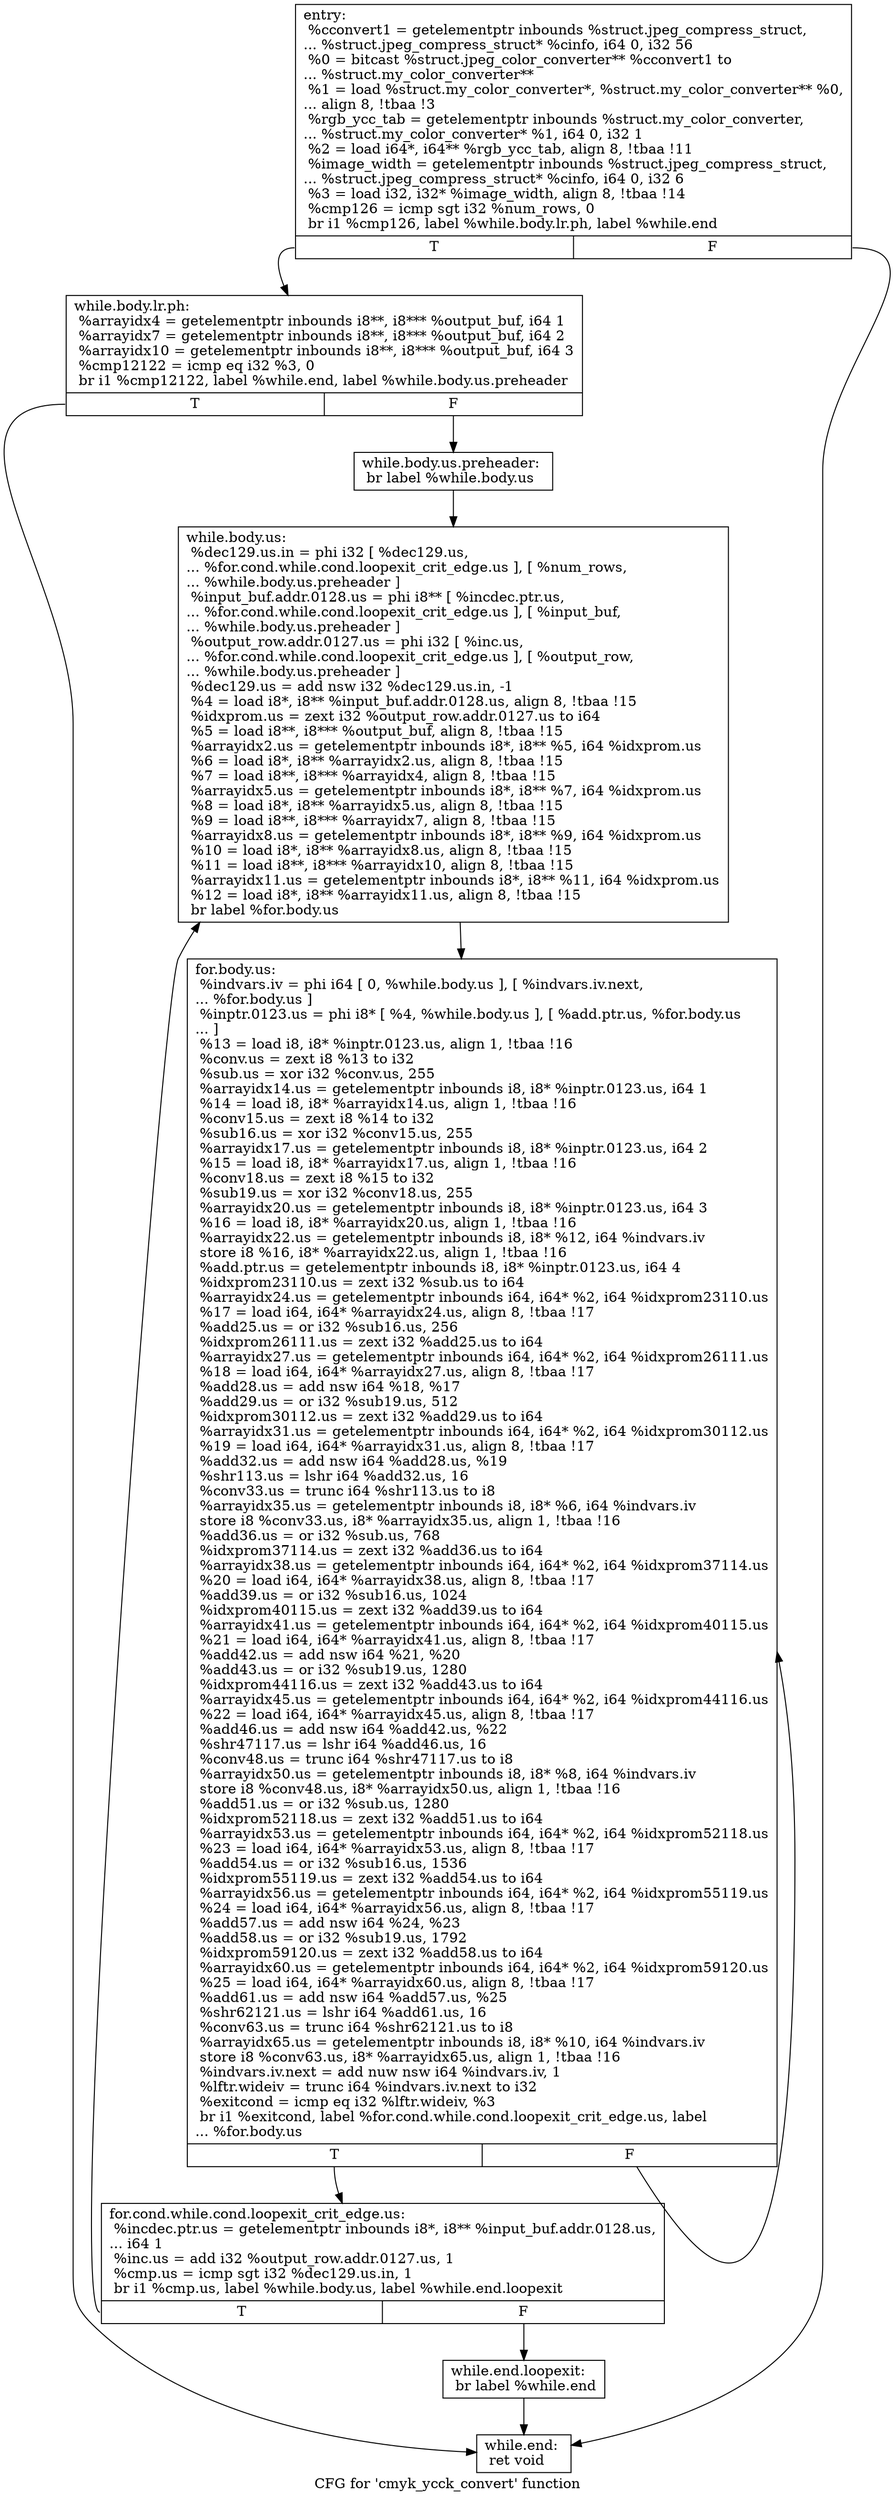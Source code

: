 digraph "CFG for 'cmyk_ycck_convert' function" {
	label="CFG for 'cmyk_ycck_convert' function";

	Node0x5955620 [shape=record,label="{entry:\l  %cconvert1 = getelementptr inbounds %struct.jpeg_compress_struct,\l... %struct.jpeg_compress_struct* %cinfo, i64 0, i32 56\l  %0 = bitcast %struct.jpeg_color_converter** %cconvert1 to\l... %struct.my_color_converter**\l  %1 = load %struct.my_color_converter*, %struct.my_color_converter** %0,\l... align 8, !tbaa !3\l  %rgb_ycc_tab = getelementptr inbounds %struct.my_color_converter,\l... %struct.my_color_converter* %1, i64 0, i32 1\l  %2 = load i64*, i64** %rgb_ycc_tab, align 8, !tbaa !11\l  %image_width = getelementptr inbounds %struct.jpeg_compress_struct,\l... %struct.jpeg_compress_struct* %cinfo, i64 0, i32 6\l  %3 = load i32, i32* %image_width, align 8, !tbaa !14\l  %cmp126 = icmp sgt i32 %num_rows, 0\l  br i1 %cmp126, label %while.body.lr.ph, label %while.end\l|{<s0>T|<s1>F}}"];
	Node0x5955620:s0 -> Node0x594e110;
	Node0x5955620:s1 -> Node0x594e1f0;
	Node0x594e110 [shape=record,label="{while.body.lr.ph:                                 \l  %arrayidx4 = getelementptr inbounds i8**, i8*** %output_buf, i64 1\l  %arrayidx7 = getelementptr inbounds i8**, i8*** %output_buf, i64 2\l  %arrayidx10 = getelementptr inbounds i8**, i8*** %output_buf, i64 3\l  %cmp12122 = icmp eq i32 %3, 0\l  br i1 %cmp12122, label %while.end, label %while.body.us.preheader\l|{<s0>T|<s1>F}}"];
	Node0x594e110:s0 -> Node0x594e1f0;
	Node0x594e110:s1 -> Node0x594e760;
	Node0x594e760 [shape=record,label="{while.body.us.preheader:                          \l  br label %while.body.us\l}"];
	Node0x594e760 -> Node0x594e870;
	Node0x594e870 [shape=record,label="{while.body.us:                                    \l  %dec129.us.in = phi i32 [ %dec129.us,\l... %for.cond.while.cond.loopexit_crit_edge.us ], [ %num_rows,\l... %while.body.us.preheader ]\l  %input_buf.addr.0128.us = phi i8** [ %incdec.ptr.us,\l... %for.cond.while.cond.loopexit_crit_edge.us ], [ %input_buf,\l... %while.body.us.preheader ]\l  %output_row.addr.0127.us = phi i32 [ %inc.us,\l... %for.cond.while.cond.loopexit_crit_edge.us ], [ %output_row,\l... %while.body.us.preheader ]\l  %dec129.us = add nsw i32 %dec129.us.in, -1\l  %4 = load i8*, i8** %input_buf.addr.0128.us, align 8, !tbaa !15\l  %idxprom.us = zext i32 %output_row.addr.0127.us to i64\l  %5 = load i8**, i8*** %output_buf, align 8, !tbaa !15\l  %arrayidx2.us = getelementptr inbounds i8*, i8** %5, i64 %idxprom.us\l  %6 = load i8*, i8** %arrayidx2.us, align 8, !tbaa !15\l  %7 = load i8**, i8*** %arrayidx4, align 8, !tbaa !15\l  %arrayidx5.us = getelementptr inbounds i8*, i8** %7, i64 %idxprom.us\l  %8 = load i8*, i8** %arrayidx5.us, align 8, !tbaa !15\l  %9 = load i8**, i8*** %arrayidx7, align 8, !tbaa !15\l  %arrayidx8.us = getelementptr inbounds i8*, i8** %9, i64 %idxprom.us\l  %10 = load i8*, i8** %arrayidx8.us, align 8, !tbaa !15\l  %11 = load i8**, i8*** %arrayidx10, align 8, !tbaa !15\l  %arrayidx11.us = getelementptr inbounds i8*, i8** %11, i64 %idxprom.us\l  %12 = load i8*, i8** %arrayidx11.us, align 8, !tbaa !15\l  br label %for.body.us\l}"];
	Node0x594e870 -> Node0x594efd0;
	Node0x594efd0 [shape=record,label="{for.body.us:                                      \l  %indvars.iv = phi i64 [ 0, %while.body.us ], [ %indvars.iv.next,\l... %for.body.us ]\l  %inptr.0123.us = phi i8* [ %4, %while.body.us ], [ %add.ptr.us, %for.body.us\l... ]\l  %13 = load i8, i8* %inptr.0123.us, align 1, !tbaa !16\l  %conv.us = zext i8 %13 to i32\l  %sub.us = xor i32 %conv.us, 255\l  %arrayidx14.us = getelementptr inbounds i8, i8* %inptr.0123.us, i64 1\l  %14 = load i8, i8* %arrayidx14.us, align 1, !tbaa !16\l  %conv15.us = zext i8 %14 to i32\l  %sub16.us = xor i32 %conv15.us, 255\l  %arrayidx17.us = getelementptr inbounds i8, i8* %inptr.0123.us, i64 2\l  %15 = load i8, i8* %arrayidx17.us, align 1, !tbaa !16\l  %conv18.us = zext i8 %15 to i32\l  %sub19.us = xor i32 %conv18.us, 255\l  %arrayidx20.us = getelementptr inbounds i8, i8* %inptr.0123.us, i64 3\l  %16 = load i8, i8* %arrayidx20.us, align 1, !tbaa !16\l  %arrayidx22.us = getelementptr inbounds i8, i8* %12, i64 %indvars.iv\l  store i8 %16, i8* %arrayidx22.us, align 1, !tbaa !16\l  %add.ptr.us = getelementptr inbounds i8, i8* %inptr.0123.us, i64 4\l  %idxprom23110.us = zext i32 %sub.us to i64\l  %arrayidx24.us = getelementptr inbounds i64, i64* %2, i64 %idxprom23110.us\l  %17 = load i64, i64* %arrayidx24.us, align 8, !tbaa !17\l  %add25.us = or i32 %sub16.us, 256\l  %idxprom26111.us = zext i32 %add25.us to i64\l  %arrayidx27.us = getelementptr inbounds i64, i64* %2, i64 %idxprom26111.us\l  %18 = load i64, i64* %arrayidx27.us, align 8, !tbaa !17\l  %add28.us = add nsw i64 %18, %17\l  %add29.us = or i32 %sub19.us, 512\l  %idxprom30112.us = zext i32 %add29.us to i64\l  %arrayidx31.us = getelementptr inbounds i64, i64* %2, i64 %idxprom30112.us\l  %19 = load i64, i64* %arrayidx31.us, align 8, !tbaa !17\l  %add32.us = add nsw i64 %add28.us, %19\l  %shr113.us = lshr i64 %add32.us, 16\l  %conv33.us = trunc i64 %shr113.us to i8\l  %arrayidx35.us = getelementptr inbounds i8, i8* %6, i64 %indvars.iv\l  store i8 %conv33.us, i8* %arrayidx35.us, align 1, !tbaa !16\l  %add36.us = or i32 %sub.us, 768\l  %idxprom37114.us = zext i32 %add36.us to i64\l  %arrayidx38.us = getelementptr inbounds i64, i64* %2, i64 %idxprom37114.us\l  %20 = load i64, i64* %arrayidx38.us, align 8, !tbaa !17\l  %add39.us = or i32 %sub16.us, 1024\l  %idxprom40115.us = zext i32 %add39.us to i64\l  %arrayidx41.us = getelementptr inbounds i64, i64* %2, i64 %idxprom40115.us\l  %21 = load i64, i64* %arrayidx41.us, align 8, !tbaa !17\l  %add42.us = add nsw i64 %21, %20\l  %add43.us = or i32 %sub19.us, 1280\l  %idxprom44116.us = zext i32 %add43.us to i64\l  %arrayidx45.us = getelementptr inbounds i64, i64* %2, i64 %idxprom44116.us\l  %22 = load i64, i64* %arrayidx45.us, align 8, !tbaa !17\l  %add46.us = add nsw i64 %add42.us, %22\l  %shr47117.us = lshr i64 %add46.us, 16\l  %conv48.us = trunc i64 %shr47117.us to i8\l  %arrayidx50.us = getelementptr inbounds i8, i8* %8, i64 %indvars.iv\l  store i8 %conv48.us, i8* %arrayidx50.us, align 1, !tbaa !16\l  %add51.us = or i32 %sub.us, 1280\l  %idxprom52118.us = zext i32 %add51.us to i64\l  %arrayidx53.us = getelementptr inbounds i64, i64* %2, i64 %idxprom52118.us\l  %23 = load i64, i64* %arrayidx53.us, align 8, !tbaa !17\l  %add54.us = or i32 %sub16.us, 1536\l  %idxprom55119.us = zext i32 %add54.us to i64\l  %arrayidx56.us = getelementptr inbounds i64, i64* %2, i64 %idxprom55119.us\l  %24 = load i64, i64* %arrayidx56.us, align 8, !tbaa !17\l  %add57.us = add nsw i64 %24, %23\l  %add58.us = or i32 %sub19.us, 1792\l  %idxprom59120.us = zext i32 %add58.us to i64\l  %arrayidx60.us = getelementptr inbounds i64, i64* %2, i64 %idxprom59120.us\l  %25 = load i64, i64* %arrayidx60.us, align 8, !tbaa !17\l  %add61.us = add nsw i64 %add57.us, %25\l  %shr62121.us = lshr i64 %add61.us, 16\l  %conv63.us = trunc i64 %shr62121.us to i8\l  %arrayidx65.us = getelementptr inbounds i8, i8* %10, i64 %indvars.iv\l  store i8 %conv63.us, i8* %arrayidx65.us, align 1, !tbaa !16\l  %indvars.iv.next = add nuw nsw i64 %indvars.iv, 1\l  %lftr.wideiv = trunc i64 %indvars.iv.next to i32\l  %exitcond = icmp eq i32 %lftr.wideiv, %3\l  br i1 %exitcond, label %for.cond.while.cond.loopexit_crit_edge.us, label\l... %for.body.us\l|{<s0>T|<s1>F}}"];
	Node0x594efd0:s0 -> Node0x594e9a0;
	Node0x594efd0:s1 -> Node0x594efd0;
	Node0x594e9a0 [shape=record,label="{for.cond.while.cond.loopexit_crit_edge.us:        \l  %incdec.ptr.us = getelementptr inbounds i8*, i8** %input_buf.addr.0128.us,\l... i64 1\l  %inc.us = add i32 %output_row.addr.0127.us, 1\l  %cmp.us = icmp sgt i32 %dec129.us.in, 1\l  br i1 %cmp.us, label %while.body.us, label %while.end.loopexit\l|{<s0>T|<s1>F}}"];
	Node0x594e9a0:s0 -> Node0x594e870;
	Node0x594e9a0:s1 -> Node0x59741f0;
	Node0x59741f0 [shape=record,label="{while.end.loopexit:                               \l  br label %while.end\l}"];
	Node0x59741f0 -> Node0x594e1f0;
	Node0x594e1f0 [shape=record,label="{while.end:                                        \l  ret void\l}"];
}
